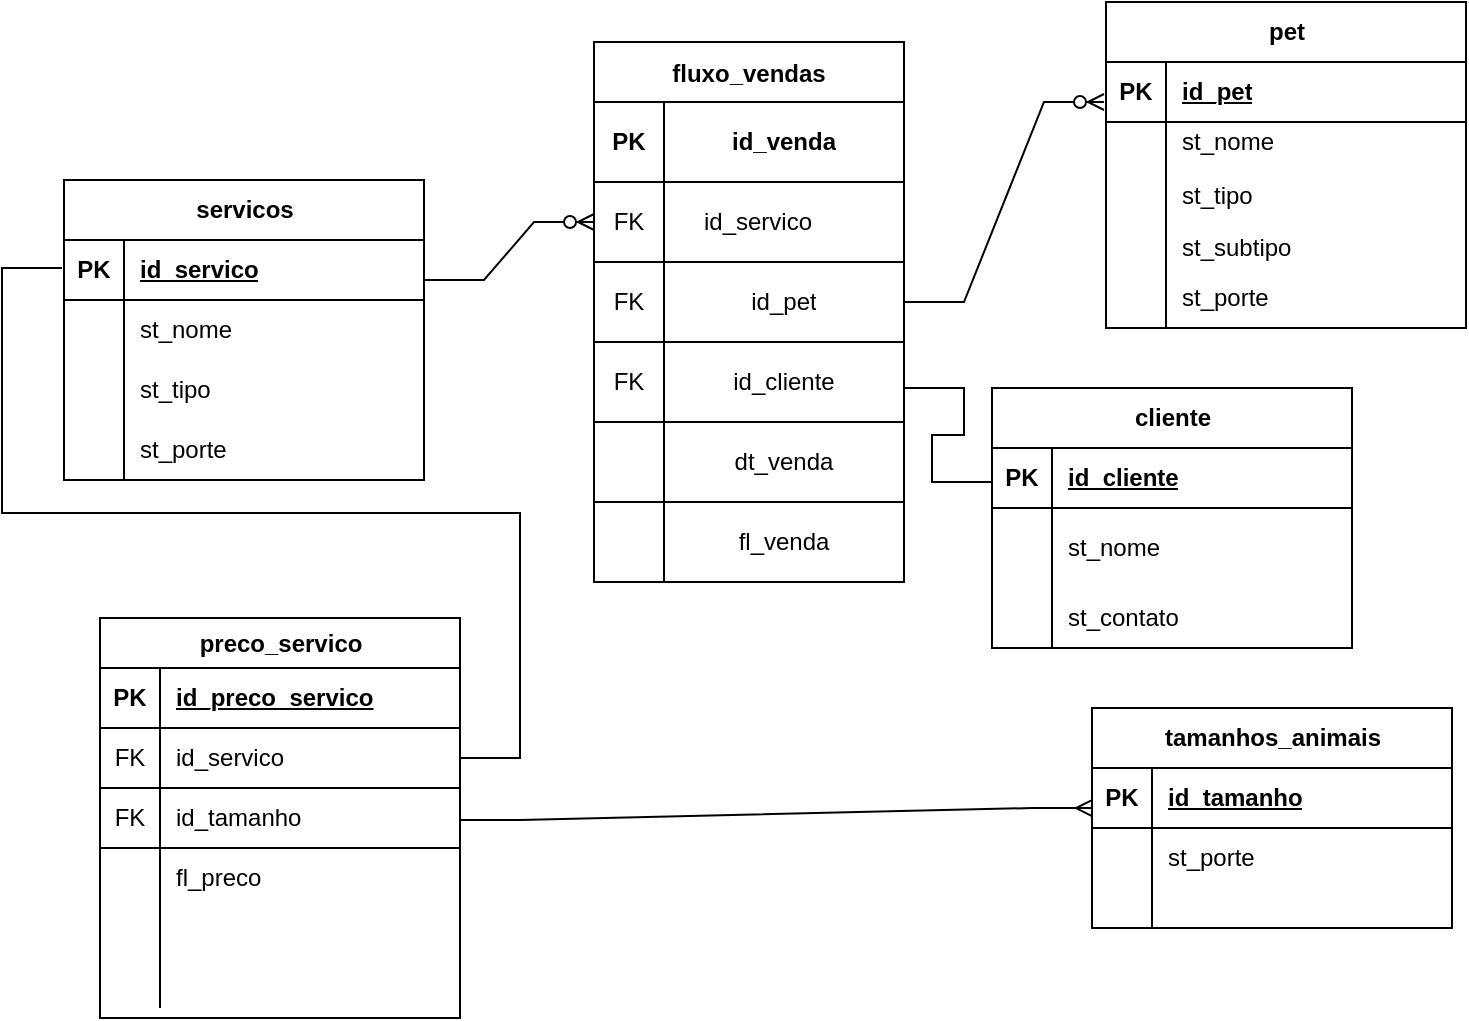 <mxfile version="24.6.5" type="github">
  <diagram name="Página-1" id="cRybXOAqEiYyLKylHTsx">
    <mxGraphModel dx="1211" dy="1564" grid="1" gridSize="10" guides="1" tooltips="1" connect="1" arrows="1" fold="1" page="1" pageScale="1" pageWidth="827" pageHeight="1169" math="0" shadow="0">
      <root>
        <mxCell id="0" />
        <mxCell id="1" parent="0" />
        <mxCell id="4SrF4AthtOlKvFS-9xww-1" value="" style="shape=tableRow;horizontal=0;startSize=0;swimlaneHead=0;swimlaneBody=0;fillColor=none;collapsible=0;dropTarget=0;points=[[0,0.5],[1,0.5]];portConstraint=eastwest;top=0;left=0;right=0;bottom=0;html=1;" vertex="1" parent="1">
          <mxGeometry x="322" y="327" width="180" height="20" as="geometry" />
        </mxCell>
        <mxCell id="4SrF4AthtOlKvFS-9xww-2" value="pet" style="shape=table;startSize=30;container=1;collapsible=1;childLayout=tableLayout;fixedRows=1;rowLines=0;fontStyle=1;align=center;resizeLast=1;html=1;movable=1;resizable=1;rotatable=1;deletable=1;editable=1;locked=0;connectable=1;" vertex="1" parent="1">
          <mxGeometry x="577" y="-93" width="180" height="163" as="geometry" />
        </mxCell>
        <mxCell id="4SrF4AthtOlKvFS-9xww-3" value="" style="shape=tableRow;horizontal=0;startSize=0;swimlaneHead=0;swimlaneBody=0;fillColor=none;collapsible=0;dropTarget=0;points=[[0,0.5],[1,0.5]];portConstraint=eastwest;top=0;left=0;right=0;bottom=1;" vertex="1" parent="4SrF4AthtOlKvFS-9xww-2">
          <mxGeometry y="30" width="180" height="30" as="geometry" />
        </mxCell>
        <mxCell id="4SrF4AthtOlKvFS-9xww-4" value="PK" style="shape=partialRectangle;connectable=0;fillColor=none;top=0;left=0;bottom=0;right=0;fontStyle=1;overflow=hidden;whiteSpace=wrap;html=1;" vertex="1" parent="4SrF4AthtOlKvFS-9xww-3">
          <mxGeometry width="30" height="30" as="geometry">
            <mxRectangle width="30" height="30" as="alternateBounds" />
          </mxGeometry>
        </mxCell>
        <mxCell id="4SrF4AthtOlKvFS-9xww-5" value="id_pet" style="shape=partialRectangle;connectable=0;fillColor=none;top=0;left=0;bottom=0;right=0;align=left;spacingLeft=6;fontStyle=5;overflow=hidden;whiteSpace=wrap;html=1;" vertex="1" parent="4SrF4AthtOlKvFS-9xww-3">
          <mxGeometry x="30" width="150" height="30" as="geometry">
            <mxRectangle width="150" height="30" as="alternateBounds" />
          </mxGeometry>
        </mxCell>
        <mxCell id="4SrF4AthtOlKvFS-9xww-6" value="" style="shape=tableRow;horizontal=0;startSize=0;swimlaneHead=0;swimlaneBody=0;fillColor=none;collapsible=0;dropTarget=0;points=[[0,0.5],[1,0.5]];portConstraint=eastwest;top=0;left=0;right=0;bottom=0;" vertex="1" parent="4SrF4AthtOlKvFS-9xww-2">
          <mxGeometry y="60" width="180" height="20" as="geometry" />
        </mxCell>
        <mxCell id="4SrF4AthtOlKvFS-9xww-7" value="" style="shape=partialRectangle;connectable=0;fillColor=none;top=0;left=0;bottom=0;right=0;editable=1;overflow=hidden;whiteSpace=wrap;html=1;" vertex="1" parent="4SrF4AthtOlKvFS-9xww-6">
          <mxGeometry width="30" height="20" as="geometry">
            <mxRectangle width="30" height="20" as="alternateBounds" />
          </mxGeometry>
        </mxCell>
        <mxCell id="4SrF4AthtOlKvFS-9xww-8" value="st_nome" style="shape=partialRectangle;connectable=0;fillColor=none;top=0;left=0;bottom=0;right=0;align=left;spacingLeft=6;overflow=hidden;whiteSpace=wrap;html=1;" vertex="1" parent="4SrF4AthtOlKvFS-9xww-6">
          <mxGeometry x="30" width="150" height="20" as="geometry">
            <mxRectangle width="150" height="20" as="alternateBounds" />
          </mxGeometry>
        </mxCell>
        <mxCell id="4SrF4AthtOlKvFS-9xww-9" value="" style="shape=tableRow;horizontal=0;startSize=0;swimlaneHead=0;swimlaneBody=0;fillColor=none;collapsible=0;dropTarget=0;points=[[0,0.5],[1,0.5]];portConstraint=eastwest;top=0;left=0;right=0;bottom=0;" vertex="1" parent="4SrF4AthtOlKvFS-9xww-2">
          <mxGeometry y="80" width="180" height="33" as="geometry" />
        </mxCell>
        <mxCell id="4SrF4AthtOlKvFS-9xww-10" value="" style="shape=partialRectangle;connectable=0;fillColor=none;top=0;left=0;bottom=0;right=0;editable=1;overflow=hidden;whiteSpace=wrap;html=1;" vertex="1" parent="4SrF4AthtOlKvFS-9xww-9">
          <mxGeometry width="30" height="33" as="geometry">
            <mxRectangle width="30" height="33" as="alternateBounds" />
          </mxGeometry>
        </mxCell>
        <mxCell id="4SrF4AthtOlKvFS-9xww-11" value="st_tipo" style="shape=partialRectangle;connectable=0;fillColor=none;top=0;left=0;bottom=0;right=0;align=left;spacingLeft=6;overflow=hidden;whiteSpace=wrap;html=1;" vertex="1" parent="4SrF4AthtOlKvFS-9xww-9">
          <mxGeometry x="30" width="150" height="33" as="geometry">
            <mxRectangle width="150" height="33" as="alternateBounds" />
          </mxGeometry>
        </mxCell>
        <mxCell id="4SrF4AthtOlKvFS-9xww-12" value="" style="shape=tableRow;horizontal=0;startSize=0;swimlaneHead=0;swimlaneBody=0;fillColor=none;collapsible=0;dropTarget=0;points=[[0,0.5],[1,0.5]];portConstraint=eastwest;top=0;left=0;right=0;bottom=0;" vertex="1" parent="4SrF4AthtOlKvFS-9xww-2">
          <mxGeometry y="113" width="180" height="20" as="geometry" />
        </mxCell>
        <mxCell id="4SrF4AthtOlKvFS-9xww-13" value="" style="shape=partialRectangle;connectable=0;fillColor=none;top=0;left=0;bottom=0;right=0;editable=1;overflow=hidden;whiteSpace=wrap;html=1;" vertex="1" parent="4SrF4AthtOlKvFS-9xww-12">
          <mxGeometry width="30" height="20" as="geometry">
            <mxRectangle width="30" height="20" as="alternateBounds" />
          </mxGeometry>
        </mxCell>
        <mxCell id="4SrF4AthtOlKvFS-9xww-14" value="st_subtipo" style="shape=partialRectangle;connectable=0;fillColor=none;top=0;left=0;bottom=0;right=0;align=left;spacingLeft=6;overflow=hidden;whiteSpace=wrap;html=1;" vertex="1" parent="4SrF4AthtOlKvFS-9xww-12">
          <mxGeometry x="30" width="150" height="20" as="geometry">
            <mxRectangle width="150" height="20" as="alternateBounds" />
          </mxGeometry>
        </mxCell>
        <mxCell id="4SrF4AthtOlKvFS-9xww-15" value="" style="shape=tableRow;horizontal=0;startSize=0;swimlaneHead=0;swimlaneBody=0;fillColor=none;collapsible=0;dropTarget=0;points=[[0,0.5],[1,0.5]];portConstraint=eastwest;top=0;left=0;right=0;bottom=0;" vertex="1" parent="4SrF4AthtOlKvFS-9xww-2">
          <mxGeometry y="133" width="180" height="30" as="geometry" />
        </mxCell>
        <mxCell id="4SrF4AthtOlKvFS-9xww-16" value="" style="shape=partialRectangle;connectable=0;fillColor=none;top=0;left=0;bottom=0;right=0;editable=1;overflow=hidden;whiteSpace=wrap;html=1;" vertex="1" parent="4SrF4AthtOlKvFS-9xww-15">
          <mxGeometry width="30" height="30" as="geometry">
            <mxRectangle width="30" height="30" as="alternateBounds" />
          </mxGeometry>
        </mxCell>
        <mxCell id="4SrF4AthtOlKvFS-9xww-17" value="st_porte" style="shape=partialRectangle;connectable=0;fillColor=none;top=0;left=0;bottom=0;right=0;align=left;spacingLeft=6;overflow=hidden;whiteSpace=wrap;html=1;" vertex="1" parent="4SrF4AthtOlKvFS-9xww-15">
          <mxGeometry x="30" width="150" height="30" as="geometry">
            <mxRectangle width="150" height="30" as="alternateBounds" />
          </mxGeometry>
        </mxCell>
        <mxCell id="4SrF4AthtOlKvFS-9xww-18" value="" style="edgeStyle=entityRelationEdgeStyle;fontSize=12;html=1;endArrow=ERzeroToMany;endFill=1;startArrow=none;rounded=0;movable=1;resizable=1;rotatable=1;deletable=1;editable=1;locked=0;connectable=1;startFill=0;" edge="1" parent="1">
          <mxGeometry width="100" height="100" relative="1" as="geometry">
            <mxPoint x="476" y="57" as="sourcePoint" />
            <mxPoint x="576" y="-43" as="targetPoint" />
            <Array as="points">
              <mxPoint x="666" y="-53" />
              <mxPoint x="516" y="27" />
              <mxPoint x="526" y="-23" />
              <mxPoint x="566" y="-13" />
              <mxPoint x="526" y="17" />
              <mxPoint x="536" y="-23" />
            </Array>
          </mxGeometry>
        </mxCell>
        <mxCell id="4SrF4AthtOlKvFS-9xww-19" value="cliente" style="shape=table;startSize=30;container=1;collapsible=1;childLayout=tableLayout;fixedRows=1;rowLines=0;fontStyle=1;align=center;resizeLast=1;html=1;movable=1;resizable=1;rotatable=1;deletable=1;editable=1;locked=0;connectable=1;" vertex="1" parent="1">
          <mxGeometry x="520" y="100" width="180" height="130" as="geometry" />
        </mxCell>
        <mxCell id="4SrF4AthtOlKvFS-9xww-20" value="" style="shape=tableRow;horizontal=0;startSize=0;swimlaneHead=0;swimlaneBody=0;fillColor=none;collapsible=0;dropTarget=0;points=[[0,0.5],[1,0.5]];portConstraint=eastwest;top=0;left=0;right=0;bottom=1;" vertex="1" parent="4SrF4AthtOlKvFS-9xww-19">
          <mxGeometry y="30" width="180" height="30" as="geometry" />
        </mxCell>
        <mxCell id="4SrF4AthtOlKvFS-9xww-21" value="PK" style="shape=partialRectangle;connectable=0;fillColor=none;top=0;left=0;bottom=0;right=0;fontStyle=1;overflow=hidden;whiteSpace=wrap;html=1;" vertex="1" parent="4SrF4AthtOlKvFS-9xww-20">
          <mxGeometry width="30" height="30" as="geometry">
            <mxRectangle width="30" height="30" as="alternateBounds" />
          </mxGeometry>
        </mxCell>
        <mxCell id="4SrF4AthtOlKvFS-9xww-22" value="id_cliente" style="shape=partialRectangle;connectable=0;fillColor=none;top=0;left=0;bottom=0;right=0;align=left;spacingLeft=6;fontStyle=5;overflow=hidden;whiteSpace=wrap;html=1;" vertex="1" parent="4SrF4AthtOlKvFS-9xww-20">
          <mxGeometry x="30" width="150" height="30" as="geometry">
            <mxRectangle width="150" height="30" as="alternateBounds" />
          </mxGeometry>
        </mxCell>
        <mxCell id="4SrF4AthtOlKvFS-9xww-23" value="" style="shape=tableRow;horizontal=0;startSize=0;swimlaneHead=0;swimlaneBody=0;fillColor=none;collapsible=0;dropTarget=0;points=[[0,0.5],[1,0.5]];portConstraint=eastwest;top=0;left=0;right=0;bottom=0;" vertex="1" parent="4SrF4AthtOlKvFS-9xww-19">
          <mxGeometry y="60" width="180" height="40" as="geometry" />
        </mxCell>
        <mxCell id="4SrF4AthtOlKvFS-9xww-24" value="" style="shape=partialRectangle;connectable=0;fillColor=none;top=0;left=0;bottom=0;right=0;editable=1;overflow=hidden;whiteSpace=wrap;html=1;" vertex="1" parent="4SrF4AthtOlKvFS-9xww-23">
          <mxGeometry width="30" height="40" as="geometry">
            <mxRectangle width="30" height="40" as="alternateBounds" />
          </mxGeometry>
        </mxCell>
        <mxCell id="4SrF4AthtOlKvFS-9xww-25" value="st_nome" style="shape=partialRectangle;connectable=0;fillColor=none;top=0;left=0;bottom=0;right=0;align=left;spacingLeft=6;overflow=hidden;whiteSpace=wrap;html=1;" vertex="1" parent="4SrF4AthtOlKvFS-9xww-23">
          <mxGeometry x="30" width="150" height="40" as="geometry">
            <mxRectangle width="150" height="40" as="alternateBounds" />
          </mxGeometry>
        </mxCell>
        <mxCell id="4SrF4AthtOlKvFS-9xww-26" value="" style="shape=tableRow;horizontal=0;startSize=0;swimlaneHead=0;swimlaneBody=0;fillColor=none;collapsible=0;dropTarget=0;points=[[0,0.5],[1,0.5]];portConstraint=eastwest;top=0;left=0;right=0;bottom=0;" vertex="1" parent="4SrF4AthtOlKvFS-9xww-19">
          <mxGeometry y="100" width="180" height="30" as="geometry" />
        </mxCell>
        <mxCell id="4SrF4AthtOlKvFS-9xww-27" value="" style="shape=partialRectangle;connectable=0;fillColor=none;top=0;left=0;bottom=0;right=0;editable=1;overflow=hidden;whiteSpace=wrap;html=1;" vertex="1" parent="4SrF4AthtOlKvFS-9xww-26">
          <mxGeometry width="30" height="30" as="geometry">
            <mxRectangle width="30" height="30" as="alternateBounds" />
          </mxGeometry>
        </mxCell>
        <mxCell id="4SrF4AthtOlKvFS-9xww-28" value="st_contato" style="shape=partialRectangle;connectable=0;fillColor=none;top=0;left=0;bottom=0;right=0;align=left;spacingLeft=6;overflow=hidden;whiteSpace=wrap;html=1;" vertex="1" parent="4SrF4AthtOlKvFS-9xww-26">
          <mxGeometry x="30" width="150" height="30" as="geometry">
            <mxRectangle width="150" height="30" as="alternateBounds" />
          </mxGeometry>
        </mxCell>
        <mxCell id="4SrF4AthtOlKvFS-9xww-29" value="" style="edgeStyle=entityRelationEdgeStyle;fontSize=12;html=1;endArrow=none;endFill=0;startArrow=none;rounded=0;flowAnimation=0;shadow=0;movable=1;resizable=1;rotatable=1;deletable=1;editable=1;locked=0;connectable=1;startFill=0;" edge="1" parent="1">
          <mxGeometry width="100" height="100" relative="1" as="geometry">
            <mxPoint x="476" y="100" as="sourcePoint" />
            <mxPoint x="520" y="147" as="targetPoint" />
            <Array as="points">
              <mxPoint x="470" y="110" />
              <mxPoint x="500" y="130" />
              <mxPoint x="426" y="97" />
              <mxPoint x="470" y="100" />
              <mxPoint x="436" y="97" />
              <mxPoint x="480" y="120" />
              <mxPoint x="436" y="87" />
              <mxPoint x="456" y="97" />
              <mxPoint x="486" y="117" />
              <mxPoint x="456" y="77" />
              <mxPoint x="666" y="317" />
              <mxPoint x="666" y="267" />
            </Array>
          </mxGeometry>
        </mxCell>
        <mxCell id="4SrF4AthtOlKvFS-9xww-30" value="tamanhos_animais" style="shape=table;startSize=30;container=1;collapsible=1;childLayout=tableLayout;fixedRows=1;rowLines=0;fontStyle=1;align=center;resizeLast=1;html=1;" vertex="1" parent="1">
          <mxGeometry x="570" y="260" width="180" height="110" as="geometry" />
        </mxCell>
        <mxCell id="4SrF4AthtOlKvFS-9xww-31" value="" style="shape=tableRow;horizontal=0;startSize=0;swimlaneHead=0;swimlaneBody=0;fillColor=none;collapsible=0;dropTarget=0;points=[[0,0.5],[1,0.5]];portConstraint=eastwest;top=0;left=0;right=0;bottom=1;" vertex="1" parent="4SrF4AthtOlKvFS-9xww-30">
          <mxGeometry y="30" width="180" height="30" as="geometry" />
        </mxCell>
        <mxCell id="4SrF4AthtOlKvFS-9xww-32" value="PK" style="shape=partialRectangle;connectable=0;fillColor=none;top=0;left=0;bottom=0;right=0;fontStyle=1;overflow=hidden;whiteSpace=wrap;html=1;" vertex="1" parent="4SrF4AthtOlKvFS-9xww-31">
          <mxGeometry width="30" height="30" as="geometry">
            <mxRectangle width="30" height="30" as="alternateBounds" />
          </mxGeometry>
        </mxCell>
        <mxCell id="4SrF4AthtOlKvFS-9xww-33" value="id_tamanho" style="shape=partialRectangle;connectable=0;fillColor=none;top=0;left=0;bottom=0;right=0;align=left;spacingLeft=6;fontStyle=5;overflow=hidden;whiteSpace=wrap;html=1;" vertex="1" parent="4SrF4AthtOlKvFS-9xww-31">
          <mxGeometry x="30" width="150" height="30" as="geometry">
            <mxRectangle width="150" height="30" as="alternateBounds" />
          </mxGeometry>
        </mxCell>
        <mxCell id="4SrF4AthtOlKvFS-9xww-34" value="" style="shape=tableRow;horizontal=0;startSize=0;swimlaneHead=0;swimlaneBody=0;fillColor=none;collapsible=0;dropTarget=0;points=[[0,0.5],[1,0.5]];portConstraint=eastwest;top=0;left=0;right=0;bottom=0;" vertex="1" parent="4SrF4AthtOlKvFS-9xww-30">
          <mxGeometry y="60" width="180" height="30" as="geometry" />
        </mxCell>
        <mxCell id="4SrF4AthtOlKvFS-9xww-35" value="" style="shape=partialRectangle;connectable=0;fillColor=none;top=0;left=0;bottom=0;right=0;editable=1;overflow=hidden;whiteSpace=wrap;html=1;" vertex="1" parent="4SrF4AthtOlKvFS-9xww-34">
          <mxGeometry width="30" height="30" as="geometry">
            <mxRectangle width="30" height="30" as="alternateBounds" />
          </mxGeometry>
        </mxCell>
        <mxCell id="4SrF4AthtOlKvFS-9xww-36" value="st_porte" style="shape=partialRectangle;connectable=0;fillColor=none;top=0;left=0;bottom=0;right=0;align=left;spacingLeft=6;overflow=hidden;whiteSpace=wrap;html=1;" vertex="1" parent="4SrF4AthtOlKvFS-9xww-34">
          <mxGeometry x="30" width="150" height="30" as="geometry">
            <mxRectangle width="150" height="30" as="alternateBounds" />
          </mxGeometry>
        </mxCell>
        <mxCell id="4SrF4AthtOlKvFS-9xww-37" value="" style="shape=tableRow;horizontal=0;startSize=0;swimlaneHead=0;swimlaneBody=0;fillColor=none;collapsible=0;dropTarget=0;points=[[0,0.5],[1,0.5]];portConstraint=eastwest;top=0;left=0;right=0;bottom=0;" vertex="1" parent="4SrF4AthtOlKvFS-9xww-30">
          <mxGeometry y="90" width="180" height="20" as="geometry" />
        </mxCell>
        <mxCell id="4SrF4AthtOlKvFS-9xww-38" value="" style="shape=partialRectangle;connectable=0;fillColor=none;top=0;left=0;bottom=0;right=0;editable=1;overflow=hidden;whiteSpace=wrap;html=1;" vertex="1" parent="4SrF4AthtOlKvFS-9xww-37">
          <mxGeometry width="30" height="20" as="geometry">
            <mxRectangle width="30" height="20" as="alternateBounds" />
          </mxGeometry>
        </mxCell>
        <mxCell id="4SrF4AthtOlKvFS-9xww-39" value="" style="shape=partialRectangle;connectable=0;fillColor=none;top=0;left=0;bottom=0;right=0;align=left;spacingLeft=6;overflow=hidden;whiteSpace=wrap;html=1;" vertex="1" parent="4SrF4AthtOlKvFS-9xww-37">
          <mxGeometry x="30" width="150" height="20" as="geometry">
            <mxRectangle width="150" height="20" as="alternateBounds" />
          </mxGeometry>
        </mxCell>
        <mxCell id="4SrF4AthtOlKvFS-9xww-40" value="preco_servico" style="shape=table;startSize=25;container=1;collapsible=1;childLayout=tableLayout;fixedRows=1;rowLines=0;fontStyle=1;align=center;resizeLast=1;html=1;movable=1;resizable=1;rotatable=1;deletable=1;editable=1;locked=0;connectable=1;" vertex="1" parent="1">
          <mxGeometry x="74" y="215" width="180" height="200" as="geometry" />
        </mxCell>
        <mxCell id="4SrF4AthtOlKvFS-9xww-41" value="" style="shape=tableRow;horizontal=0;startSize=0;swimlaneHead=0;swimlaneBody=0;fillColor=none;collapsible=0;dropTarget=0;points=[[0,0.5],[1,0.5]];portConstraint=eastwest;top=0;left=0;right=0;bottom=1;" vertex="1" parent="4SrF4AthtOlKvFS-9xww-40">
          <mxGeometry y="25" width="180" height="30" as="geometry" />
        </mxCell>
        <mxCell id="4SrF4AthtOlKvFS-9xww-42" value="PK" style="shape=partialRectangle;connectable=0;fillColor=none;top=0;left=0;bottom=0;right=0;fontStyle=1;overflow=hidden;whiteSpace=wrap;html=1;" vertex="1" parent="4SrF4AthtOlKvFS-9xww-41">
          <mxGeometry width="30" height="30" as="geometry">
            <mxRectangle width="30" height="30" as="alternateBounds" />
          </mxGeometry>
        </mxCell>
        <mxCell id="4SrF4AthtOlKvFS-9xww-43" value="id_preco_servico" style="shape=partialRectangle;connectable=0;fillColor=none;top=0;left=0;bottom=0;right=0;align=left;spacingLeft=6;fontStyle=5;overflow=hidden;whiteSpace=wrap;html=1;" vertex="1" parent="4SrF4AthtOlKvFS-9xww-41">
          <mxGeometry x="30" width="150" height="30" as="geometry">
            <mxRectangle width="150" height="30" as="alternateBounds" />
          </mxGeometry>
        </mxCell>
        <mxCell id="4SrF4AthtOlKvFS-9xww-44" value="" style="shape=tableRow;horizontal=0;startSize=0;swimlaneHead=0;swimlaneBody=0;fillColor=none;collapsible=0;dropTarget=0;points=[[0,0.5],[1,0.5]];portConstraint=eastwest;top=0;left=0;right=0;bottom=1;" vertex="1" parent="4SrF4AthtOlKvFS-9xww-40">
          <mxGeometry y="55" width="180" height="30" as="geometry" />
        </mxCell>
        <mxCell id="4SrF4AthtOlKvFS-9xww-45" value="FK" style="shape=partialRectangle;connectable=0;fillColor=none;top=0;left=0;bottom=0;right=0;fontStyle=0;overflow=hidden;whiteSpace=wrap;html=1;" vertex="1" parent="4SrF4AthtOlKvFS-9xww-44">
          <mxGeometry width="30" height="30" as="geometry">
            <mxRectangle width="30" height="30" as="alternateBounds" />
          </mxGeometry>
        </mxCell>
        <mxCell id="4SrF4AthtOlKvFS-9xww-46" value="id_servico" style="shape=partialRectangle;connectable=0;fillColor=none;top=0;left=0;bottom=0;right=0;align=left;spacingLeft=6;fontStyle=0;overflow=hidden;whiteSpace=wrap;html=1;" vertex="1" parent="4SrF4AthtOlKvFS-9xww-44">
          <mxGeometry x="30" width="150" height="30" as="geometry">
            <mxRectangle width="150" height="30" as="alternateBounds" />
          </mxGeometry>
        </mxCell>
        <mxCell id="4SrF4AthtOlKvFS-9xww-47" value="" style="shape=tableRow;horizontal=0;startSize=0;swimlaneHead=0;swimlaneBody=0;fillColor=none;collapsible=0;dropTarget=0;points=[[0,0.5],[1,0.5]];portConstraint=eastwest;top=0;left=0;right=0;bottom=1;" vertex="1" parent="4SrF4AthtOlKvFS-9xww-40">
          <mxGeometry y="85" width="180" height="30" as="geometry" />
        </mxCell>
        <mxCell id="4SrF4AthtOlKvFS-9xww-48" value="FK" style="shape=partialRectangle;connectable=0;fillColor=none;top=0;left=0;bottom=0;right=0;fontStyle=0;overflow=hidden;whiteSpace=wrap;html=1;" vertex="1" parent="4SrF4AthtOlKvFS-9xww-47">
          <mxGeometry width="30" height="30" as="geometry">
            <mxRectangle width="30" height="30" as="alternateBounds" />
          </mxGeometry>
        </mxCell>
        <mxCell id="4SrF4AthtOlKvFS-9xww-49" value="id_tamanho" style="shape=partialRectangle;connectable=0;fillColor=none;top=0;left=0;bottom=0;right=0;align=left;spacingLeft=6;fontStyle=0;overflow=hidden;whiteSpace=wrap;html=1;" vertex="1" parent="4SrF4AthtOlKvFS-9xww-47">
          <mxGeometry x="30" width="150" height="30" as="geometry">
            <mxRectangle width="150" height="30" as="alternateBounds" />
          </mxGeometry>
        </mxCell>
        <mxCell id="4SrF4AthtOlKvFS-9xww-50" value="" style="shape=tableRow;horizontal=0;startSize=0;swimlaneHead=0;swimlaneBody=0;fillColor=none;collapsible=0;dropTarget=0;points=[[0,0.5],[1,0.5]];portConstraint=eastwest;top=0;left=0;right=0;bottom=0;" vertex="1" parent="4SrF4AthtOlKvFS-9xww-40">
          <mxGeometry y="115" width="180" height="30" as="geometry" />
        </mxCell>
        <mxCell id="4SrF4AthtOlKvFS-9xww-51" value="" style="shape=partialRectangle;connectable=0;fillColor=none;top=0;left=0;bottom=0;right=0;editable=1;overflow=hidden;whiteSpace=wrap;html=1;" vertex="1" parent="4SrF4AthtOlKvFS-9xww-50">
          <mxGeometry width="30" height="30" as="geometry">
            <mxRectangle width="30" height="30" as="alternateBounds" />
          </mxGeometry>
        </mxCell>
        <mxCell id="4SrF4AthtOlKvFS-9xww-52" value="fl_preco" style="shape=partialRectangle;connectable=0;fillColor=none;top=0;left=0;bottom=0;right=0;align=left;spacingLeft=6;overflow=hidden;whiteSpace=wrap;html=1;" vertex="1" parent="4SrF4AthtOlKvFS-9xww-50">
          <mxGeometry x="30" width="150" height="30" as="geometry">
            <mxRectangle width="150" height="30" as="alternateBounds" />
          </mxGeometry>
        </mxCell>
        <mxCell id="4SrF4AthtOlKvFS-9xww-53" value="" style="shape=tableRow;horizontal=0;startSize=0;swimlaneHead=0;swimlaneBody=0;fillColor=none;collapsible=0;dropTarget=0;points=[[0,0.5],[1,0.5]];portConstraint=eastwest;top=0;left=0;right=0;bottom=0;" vertex="1" parent="4SrF4AthtOlKvFS-9xww-40">
          <mxGeometry y="145" width="180" height="30" as="geometry" />
        </mxCell>
        <mxCell id="4SrF4AthtOlKvFS-9xww-54" value="" style="shape=partialRectangle;connectable=0;fillColor=none;top=0;left=0;bottom=0;right=0;editable=1;overflow=hidden;whiteSpace=wrap;html=1;" vertex="1" parent="4SrF4AthtOlKvFS-9xww-53">
          <mxGeometry width="30" height="30" as="geometry">
            <mxRectangle width="30" height="30" as="alternateBounds" />
          </mxGeometry>
        </mxCell>
        <mxCell id="4SrF4AthtOlKvFS-9xww-55" value="" style="shape=partialRectangle;connectable=0;fillColor=none;top=0;left=0;bottom=0;right=0;align=left;spacingLeft=6;overflow=hidden;whiteSpace=wrap;html=1;" vertex="1" parent="4SrF4AthtOlKvFS-9xww-53">
          <mxGeometry x="30" width="150" height="30" as="geometry">
            <mxRectangle width="150" height="30" as="alternateBounds" />
          </mxGeometry>
        </mxCell>
        <mxCell id="4SrF4AthtOlKvFS-9xww-56" style="shape=tableRow;horizontal=0;startSize=0;swimlaneHead=0;swimlaneBody=0;fillColor=none;collapsible=0;dropTarget=0;points=[[0,0.5],[1,0.5]];portConstraint=eastwest;top=0;left=0;right=0;bottom=0;" vertex="1" parent="4SrF4AthtOlKvFS-9xww-40">
          <mxGeometry y="175" width="180" height="20" as="geometry" />
        </mxCell>
        <mxCell id="4SrF4AthtOlKvFS-9xww-57" style="shape=partialRectangle;connectable=0;fillColor=none;top=0;left=0;bottom=0;right=0;editable=1;overflow=hidden;whiteSpace=wrap;html=1;" vertex="1" parent="4SrF4AthtOlKvFS-9xww-56">
          <mxGeometry width="30" height="20" as="geometry">
            <mxRectangle width="30" height="20" as="alternateBounds" />
          </mxGeometry>
        </mxCell>
        <mxCell id="4SrF4AthtOlKvFS-9xww-58" style="shape=partialRectangle;connectable=0;fillColor=none;top=0;left=0;bottom=0;right=0;align=left;spacingLeft=6;overflow=hidden;whiteSpace=wrap;html=1;" vertex="1" parent="4SrF4AthtOlKvFS-9xww-56">
          <mxGeometry x="30" width="150" height="20" as="geometry">
            <mxRectangle width="150" height="20" as="alternateBounds" />
          </mxGeometry>
        </mxCell>
        <mxCell id="4SrF4AthtOlKvFS-9xww-59" value="servicos" style="shape=table;startSize=30;container=1;collapsible=1;childLayout=tableLayout;fixedRows=1;rowLines=0;fontStyle=1;align=center;resizeLast=1;html=1;movable=1;resizable=1;rotatable=1;deletable=1;editable=1;locked=0;connectable=1;" vertex="1" parent="1">
          <mxGeometry x="56" y="-4" width="180" height="150" as="geometry" />
        </mxCell>
        <mxCell id="4SrF4AthtOlKvFS-9xww-60" value="" style="shape=tableRow;horizontal=0;startSize=0;swimlaneHead=0;swimlaneBody=0;fillColor=none;collapsible=0;dropTarget=0;points=[[0,0.5],[1,0.5]];portConstraint=eastwest;top=0;left=0;right=0;bottom=1;" vertex="1" parent="4SrF4AthtOlKvFS-9xww-59">
          <mxGeometry y="30" width="180" height="30" as="geometry" />
        </mxCell>
        <mxCell id="4SrF4AthtOlKvFS-9xww-61" value="PK" style="shape=partialRectangle;connectable=0;fillColor=none;top=0;left=0;bottom=0;right=0;fontStyle=1;overflow=hidden;whiteSpace=wrap;html=1;" vertex="1" parent="4SrF4AthtOlKvFS-9xww-60">
          <mxGeometry width="30" height="30" as="geometry">
            <mxRectangle width="30" height="30" as="alternateBounds" />
          </mxGeometry>
        </mxCell>
        <mxCell id="4SrF4AthtOlKvFS-9xww-62" value="id_servico" style="shape=partialRectangle;connectable=0;fillColor=none;top=0;left=0;bottom=0;right=0;align=left;spacingLeft=6;fontStyle=5;overflow=hidden;whiteSpace=wrap;html=1;" vertex="1" parent="4SrF4AthtOlKvFS-9xww-60">
          <mxGeometry x="30" width="150" height="30" as="geometry">
            <mxRectangle width="150" height="30" as="alternateBounds" />
          </mxGeometry>
        </mxCell>
        <mxCell id="4SrF4AthtOlKvFS-9xww-63" value="" style="shape=tableRow;horizontal=0;startSize=0;swimlaneHead=0;swimlaneBody=0;fillColor=none;collapsible=0;dropTarget=0;points=[[0,0.5],[1,0.5]];portConstraint=eastwest;top=0;left=0;right=0;bottom=0;" vertex="1" parent="4SrF4AthtOlKvFS-9xww-59">
          <mxGeometry y="60" width="180" height="30" as="geometry" />
        </mxCell>
        <mxCell id="4SrF4AthtOlKvFS-9xww-64" value="" style="shape=partialRectangle;connectable=0;fillColor=none;top=0;left=0;bottom=0;right=0;editable=1;overflow=hidden;whiteSpace=wrap;html=1;" vertex="1" parent="4SrF4AthtOlKvFS-9xww-63">
          <mxGeometry width="30" height="30" as="geometry">
            <mxRectangle width="30" height="30" as="alternateBounds" />
          </mxGeometry>
        </mxCell>
        <mxCell id="4SrF4AthtOlKvFS-9xww-65" value="st_nome" style="shape=partialRectangle;connectable=0;fillColor=none;top=0;left=0;bottom=0;right=0;align=left;spacingLeft=6;overflow=hidden;whiteSpace=wrap;html=1;" vertex="1" parent="4SrF4AthtOlKvFS-9xww-63">
          <mxGeometry x="30" width="150" height="30" as="geometry">
            <mxRectangle width="150" height="30" as="alternateBounds" />
          </mxGeometry>
        </mxCell>
        <mxCell id="4SrF4AthtOlKvFS-9xww-66" value="" style="shape=tableRow;horizontal=0;startSize=0;swimlaneHead=0;swimlaneBody=0;fillColor=none;collapsible=0;dropTarget=0;points=[[0,0.5],[1,0.5]];portConstraint=eastwest;top=0;left=0;right=0;bottom=0;" vertex="1" parent="4SrF4AthtOlKvFS-9xww-59">
          <mxGeometry y="90" width="180" height="30" as="geometry" />
        </mxCell>
        <mxCell id="4SrF4AthtOlKvFS-9xww-67" value="" style="shape=partialRectangle;connectable=0;fillColor=none;top=0;left=0;bottom=0;right=0;editable=1;overflow=hidden;whiteSpace=wrap;html=1;" vertex="1" parent="4SrF4AthtOlKvFS-9xww-66">
          <mxGeometry width="30" height="30" as="geometry">
            <mxRectangle width="30" height="30" as="alternateBounds" />
          </mxGeometry>
        </mxCell>
        <mxCell id="4SrF4AthtOlKvFS-9xww-68" value="st_tipo" style="shape=partialRectangle;connectable=0;fillColor=none;top=0;left=0;bottom=0;right=0;align=left;spacingLeft=6;overflow=hidden;whiteSpace=wrap;html=1;" vertex="1" parent="4SrF4AthtOlKvFS-9xww-66">
          <mxGeometry x="30" width="150" height="30" as="geometry">
            <mxRectangle width="150" height="30" as="alternateBounds" />
          </mxGeometry>
        </mxCell>
        <mxCell id="4SrF4AthtOlKvFS-9xww-69" value="" style="shape=tableRow;horizontal=0;startSize=0;swimlaneHead=0;swimlaneBody=0;fillColor=none;collapsible=0;dropTarget=0;points=[[0,0.5],[1,0.5]];portConstraint=eastwest;top=0;left=0;right=0;bottom=0;" vertex="1" parent="4SrF4AthtOlKvFS-9xww-59">
          <mxGeometry y="120" width="180" height="30" as="geometry" />
        </mxCell>
        <mxCell id="4SrF4AthtOlKvFS-9xww-70" value="" style="shape=partialRectangle;connectable=0;fillColor=none;top=0;left=0;bottom=0;right=0;editable=1;overflow=hidden;whiteSpace=wrap;html=1;" vertex="1" parent="4SrF4AthtOlKvFS-9xww-69">
          <mxGeometry width="30" height="30" as="geometry">
            <mxRectangle width="30" height="30" as="alternateBounds" />
          </mxGeometry>
        </mxCell>
        <mxCell id="4SrF4AthtOlKvFS-9xww-71" value="st_porte" style="shape=partialRectangle;connectable=0;fillColor=none;top=0;left=0;bottom=0;right=0;align=left;spacingLeft=6;overflow=hidden;whiteSpace=wrap;html=1;" vertex="1" parent="4SrF4AthtOlKvFS-9xww-69">
          <mxGeometry x="30" width="150" height="30" as="geometry">
            <mxRectangle width="150" height="30" as="alternateBounds" />
          </mxGeometry>
        </mxCell>
        <mxCell id="4SrF4AthtOlKvFS-9xww-72" value="fluxo_vendas" style="shape=table;startSize=30;container=1;collapsible=0;childLayout=tableLayout;fontStyle=1;movable=1;resizable=1;rotatable=1;deletable=1;editable=1;locked=0;connectable=1;" vertex="1" parent="1">
          <mxGeometry x="321" y="-73" width="155" height="270" as="geometry" />
        </mxCell>
        <mxCell id="4SrF4AthtOlKvFS-9xww-73" value="" style="shape=tableRow;horizontal=0;startSize=0;swimlaneHead=0;swimlaneBody=0;strokeColor=inherit;top=0;left=0;bottom=0;right=0;collapsible=0;dropTarget=0;fillColor=none;points=[[0,0.5],[1,0.5]];portConstraint=eastwest;" vertex="1" parent="4SrF4AthtOlKvFS-9xww-72">
          <mxGeometry y="30" width="155" height="40" as="geometry" />
        </mxCell>
        <mxCell id="4SrF4AthtOlKvFS-9xww-74" value="&lt;b&gt;PK&lt;/b&gt;" style="shape=partialRectangle;html=1;whiteSpace=wrap;connectable=0;strokeColor=inherit;overflow=hidden;fillColor=none;top=0;left=0;bottom=0;right=0;pointerEvents=1;" vertex="1" parent="4SrF4AthtOlKvFS-9xww-73">
          <mxGeometry width="35" height="40" as="geometry">
            <mxRectangle width="35" height="40" as="alternateBounds" />
          </mxGeometry>
        </mxCell>
        <mxCell id="4SrF4AthtOlKvFS-9xww-75" value="&lt;b&gt;id_venda&lt;/b&gt;" style="shape=partialRectangle;html=1;whiteSpace=wrap;connectable=0;strokeColor=inherit;overflow=hidden;fillColor=none;top=0;left=0;bottom=0;right=0;pointerEvents=1;align=center;" vertex="1" parent="4SrF4AthtOlKvFS-9xww-73">
          <mxGeometry x="35" width="120" height="40" as="geometry">
            <mxRectangle width="120" height="40" as="alternateBounds" />
          </mxGeometry>
        </mxCell>
        <mxCell id="4SrF4AthtOlKvFS-9xww-76" value="" style="shape=tableRow;horizontal=0;startSize=0;swimlaneHead=0;swimlaneBody=0;strokeColor=inherit;top=0;left=0;bottom=0;right=0;collapsible=0;dropTarget=0;fillColor=none;points=[[0,0.5],[1,0.5]];portConstraint=eastwest;" vertex="1" parent="4SrF4AthtOlKvFS-9xww-72">
          <mxGeometry y="70" width="155" height="40" as="geometry" />
        </mxCell>
        <mxCell id="4SrF4AthtOlKvFS-9xww-77" value="FK" style="shape=partialRectangle;html=1;whiteSpace=wrap;connectable=0;strokeColor=inherit;overflow=hidden;fillColor=none;top=0;left=0;bottom=0;right=0;pointerEvents=1;" vertex="1" parent="4SrF4AthtOlKvFS-9xww-76">
          <mxGeometry width="35" height="40" as="geometry">
            <mxRectangle width="35" height="40" as="alternateBounds" />
          </mxGeometry>
        </mxCell>
        <mxCell id="4SrF4AthtOlKvFS-9xww-78" value="id_servico&lt;span style=&quot;white-space: pre;&quot;&gt;&#x9;&lt;/span&gt;" style="shape=partialRectangle;html=1;whiteSpace=wrap;connectable=0;strokeColor=inherit;overflow=hidden;fillColor=none;top=0;left=0;bottom=0;right=0;pointerEvents=1;" vertex="1" parent="4SrF4AthtOlKvFS-9xww-76">
          <mxGeometry x="35" width="120" height="40" as="geometry">
            <mxRectangle width="120" height="40" as="alternateBounds" />
          </mxGeometry>
        </mxCell>
        <mxCell id="4SrF4AthtOlKvFS-9xww-79" value="" style="shape=tableRow;horizontal=0;startSize=0;swimlaneHead=0;swimlaneBody=0;strokeColor=inherit;top=0;left=0;bottom=0;right=0;collapsible=0;dropTarget=0;fillColor=none;points=[[0,0.5],[1,0.5]];portConstraint=eastwest;" vertex="1" parent="4SrF4AthtOlKvFS-9xww-72">
          <mxGeometry y="110" width="155" height="40" as="geometry" />
        </mxCell>
        <mxCell id="4SrF4AthtOlKvFS-9xww-80" value="FK" style="shape=partialRectangle;html=1;whiteSpace=wrap;connectable=0;strokeColor=inherit;overflow=hidden;fillColor=none;top=0;left=0;bottom=0;right=0;pointerEvents=1;" vertex="1" parent="4SrF4AthtOlKvFS-9xww-79">
          <mxGeometry width="35" height="40" as="geometry">
            <mxRectangle width="35" height="40" as="alternateBounds" />
          </mxGeometry>
        </mxCell>
        <mxCell id="4SrF4AthtOlKvFS-9xww-81" value="id_pet" style="shape=partialRectangle;html=1;whiteSpace=wrap;connectable=0;strokeColor=inherit;overflow=hidden;fillColor=none;top=0;left=0;bottom=0;right=0;pointerEvents=1;" vertex="1" parent="4SrF4AthtOlKvFS-9xww-79">
          <mxGeometry x="35" width="120" height="40" as="geometry">
            <mxRectangle width="120" height="40" as="alternateBounds" />
          </mxGeometry>
        </mxCell>
        <mxCell id="4SrF4AthtOlKvFS-9xww-82" value="" style="shape=tableRow;horizontal=0;startSize=0;swimlaneHead=0;swimlaneBody=0;strokeColor=inherit;top=0;left=0;bottom=0;right=0;collapsible=0;dropTarget=0;fillColor=none;points=[[0,0.5],[1,0.5]];portConstraint=eastwest;" vertex="1" parent="4SrF4AthtOlKvFS-9xww-72">
          <mxGeometry y="150" width="155" height="40" as="geometry" />
        </mxCell>
        <mxCell id="4SrF4AthtOlKvFS-9xww-83" value="FK" style="shape=partialRectangle;html=1;whiteSpace=wrap;connectable=0;strokeColor=inherit;overflow=hidden;fillColor=none;top=0;left=0;bottom=0;right=0;pointerEvents=1;" vertex="1" parent="4SrF4AthtOlKvFS-9xww-82">
          <mxGeometry width="35" height="40" as="geometry">
            <mxRectangle width="35" height="40" as="alternateBounds" />
          </mxGeometry>
        </mxCell>
        <mxCell id="4SrF4AthtOlKvFS-9xww-84" value="id_cliente" style="shape=partialRectangle;html=1;whiteSpace=wrap;connectable=0;strokeColor=inherit;overflow=hidden;fillColor=none;top=0;left=0;bottom=0;right=0;pointerEvents=1;" vertex="1" parent="4SrF4AthtOlKvFS-9xww-82">
          <mxGeometry x="35" width="120" height="40" as="geometry">
            <mxRectangle width="120" height="40" as="alternateBounds" />
          </mxGeometry>
        </mxCell>
        <mxCell id="4SrF4AthtOlKvFS-9xww-85" value="" style="shape=tableRow;horizontal=0;startSize=0;swimlaneHead=0;swimlaneBody=0;strokeColor=inherit;top=0;left=0;bottom=0;right=0;collapsible=0;dropTarget=0;fillColor=none;points=[[0,0.5],[1,0.5]];portConstraint=eastwest;" vertex="1" parent="4SrF4AthtOlKvFS-9xww-72">
          <mxGeometry y="190" width="155" height="40" as="geometry" />
        </mxCell>
        <mxCell id="4SrF4AthtOlKvFS-9xww-86" value="" style="shape=partialRectangle;html=1;whiteSpace=wrap;connectable=0;strokeColor=inherit;overflow=hidden;fillColor=none;top=0;left=0;bottom=0;right=0;pointerEvents=1;" vertex="1" parent="4SrF4AthtOlKvFS-9xww-85">
          <mxGeometry width="35" height="40" as="geometry">
            <mxRectangle width="35" height="40" as="alternateBounds" />
          </mxGeometry>
        </mxCell>
        <mxCell id="4SrF4AthtOlKvFS-9xww-87" value="dt_venda" style="shape=partialRectangle;html=1;whiteSpace=wrap;connectable=0;strokeColor=inherit;overflow=hidden;fillColor=none;top=0;left=0;bottom=0;right=0;pointerEvents=1;" vertex="1" parent="4SrF4AthtOlKvFS-9xww-85">
          <mxGeometry x="35" width="120" height="40" as="geometry">
            <mxRectangle width="120" height="40" as="alternateBounds" />
          </mxGeometry>
        </mxCell>
        <mxCell id="4SrF4AthtOlKvFS-9xww-88" value="" style="shape=tableRow;horizontal=0;startSize=0;swimlaneHead=0;swimlaneBody=0;strokeColor=inherit;top=0;left=0;bottom=0;right=0;collapsible=0;dropTarget=0;fillColor=none;points=[[0,0.5],[1,0.5]];portConstraint=eastwest;" vertex="1" parent="4SrF4AthtOlKvFS-9xww-72">
          <mxGeometry y="230" width="155" height="40" as="geometry" />
        </mxCell>
        <mxCell id="4SrF4AthtOlKvFS-9xww-89" value="" style="shape=partialRectangle;html=1;whiteSpace=wrap;connectable=0;strokeColor=inherit;overflow=hidden;fillColor=none;top=0;left=0;bottom=0;right=0;pointerEvents=1;opacity=0;" vertex="1" parent="4SrF4AthtOlKvFS-9xww-88">
          <mxGeometry width="35" height="40" as="geometry">
            <mxRectangle width="35" height="40" as="alternateBounds" />
          </mxGeometry>
        </mxCell>
        <mxCell id="4SrF4AthtOlKvFS-9xww-90" value="fl_venda" style="shape=partialRectangle;html=1;whiteSpace=wrap;connectable=0;strokeColor=inherit;overflow=hidden;fillColor=none;top=0;left=0;bottom=0;right=0;pointerEvents=1;" vertex="1" parent="4SrF4AthtOlKvFS-9xww-88">
          <mxGeometry x="35" width="120" height="40" as="geometry">
            <mxRectangle width="120" height="40" as="alternateBounds" />
          </mxGeometry>
        </mxCell>
        <mxCell id="4SrF4AthtOlKvFS-9xww-91" value="" style="edgeStyle=entityRelationEdgeStyle;fontSize=12;html=1;endArrow=ERzeroToMany;endFill=1;rounded=0;exitX=1.05;exitY=-0.333;exitDx=0;exitDy=0;exitPerimeter=0;endSize=6;movable=0;resizable=0;rotatable=0;deletable=0;editable=0;locked=1;connectable=0;entryX=0;entryY=0.5;entryDx=0;entryDy=0;" edge="1" parent="1" target="4SrF4AthtOlKvFS-9xww-76">
          <mxGeometry width="100" height="100" relative="1" as="geometry">
            <mxPoint x="236" y="46.01" as="sourcePoint" />
            <mxPoint x="321" y="-24" as="targetPoint" />
            <Array as="points">
              <mxPoint x="316" y="-24" />
              <mxPoint x="321" y="20" />
            </Array>
          </mxGeometry>
        </mxCell>
        <mxCell id="4SrF4AthtOlKvFS-9xww-92" value="" style="edgeStyle=entityRelationEdgeStyle;fontSize=12;html=1;endArrow=none;startArrow=none;rounded=0;movable=1;resizable=1;rotatable=1;deletable=1;editable=1;locked=0;connectable=1;startFill=0;endFill=0;exitX=1;exitY=0.5;exitDx=0;exitDy=0;" edge="1" parent="1" source="4SrF4AthtOlKvFS-9xww-44">
          <mxGeometry width="100" height="100" relative="1" as="geometry">
            <mxPoint x="255" y="260" as="sourcePoint" />
            <mxPoint x="55" y="40" as="targetPoint" />
            <Array as="points">
              <mxPoint x="105" y="310" />
              <mxPoint x="55" y="40" />
              <mxPoint x="15" y="140" />
              <mxPoint x="45" y="40" />
            </Array>
          </mxGeometry>
        </mxCell>
        <mxCell id="4SrF4AthtOlKvFS-9xww-93" value="" style="edgeStyle=entityRelationEdgeStyle;fontSize=12;html=1;endArrow=ERmany;endFill=0;rounded=0;entryX=0;entryY=-0.333;entryDx=0;entryDy=0;entryPerimeter=0;movable=1;resizable=1;rotatable=1;deletable=1;editable=1;locked=0;connectable=1;" edge="1" parent="1" target="4SrF4AthtOlKvFS-9xww-34">
          <mxGeometry width="100" height="100" relative="1" as="geometry">
            <mxPoint x="254" y="316" as="sourcePoint" />
            <mxPoint x="354" y="216" as="targetPoint" />
            <Array as="points">
              <mxPoint x="324" y="416" />
              <mxPoint x="570" y="310" />
            </Array>
          </mxGeometry>
        </mxCell>
      </root>
    </mxGraphModel>
  </diagram>
</mxfile>
